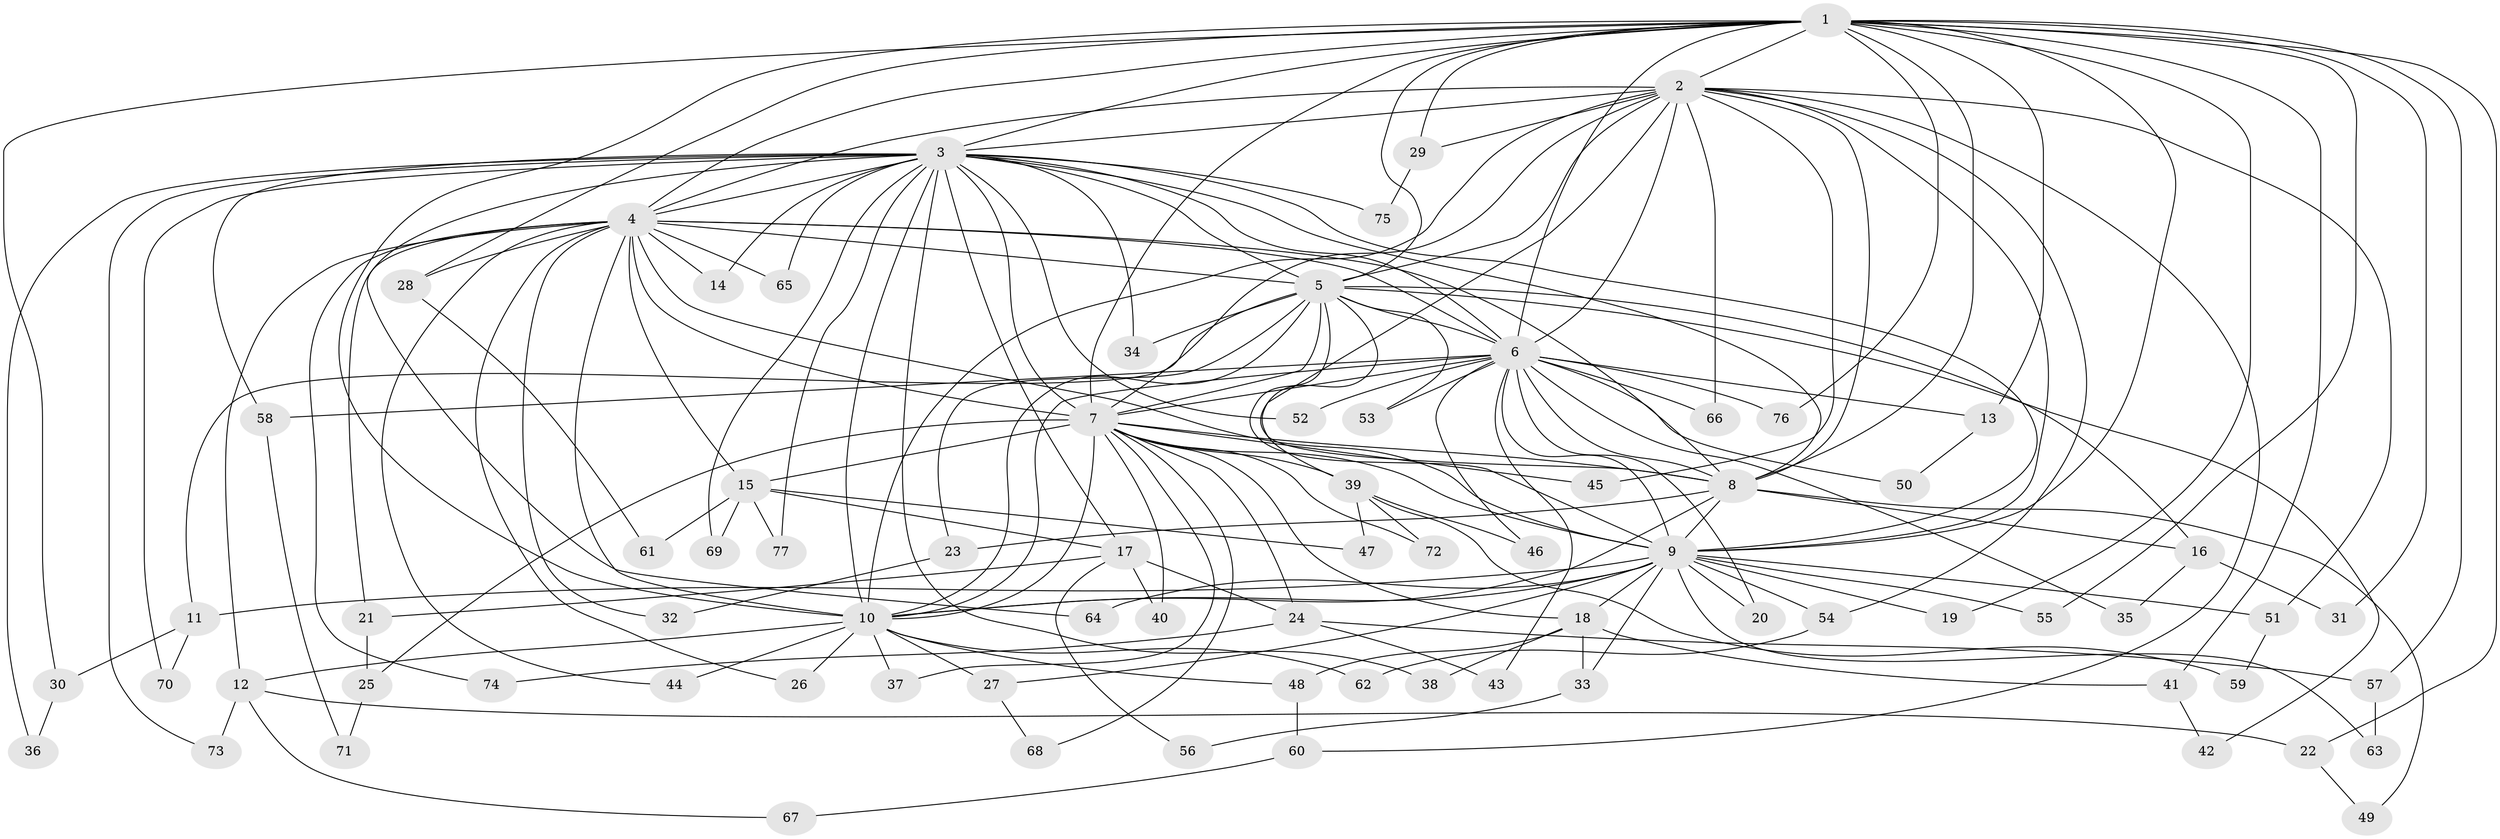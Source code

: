 // coarse degree distribution, {19: 0.017857142857142856, 28: 0.017857142857142856, 20: 0.017857142857142856, 14: 0.03571428571428571, 18: 0.017857142857142856, 17: 0.017857142857142856, 12: 0.017857142857142856, 16: 0.017857142857142856, 2: 0.5714285714285714, 11: 0.017857142857142856, 7: 0.017857142857142856, 4: 0.017857142857142856, 3: 0.17857142857142858, 5: 0.03571428571428571}
// Generated by graph-tools (version 1.1) at 2025/41/03/06/25 10:41:31]
// undirected, 77 vertices, 179 edges
graph export_dot {
graph [start="1"]
  node [color=gray90,style=filled];
  1;
  2;
  3;
  4;
  5;
  6;
  7;
  8;
  9;
  10;
  11;
  12;
  13;
  14;
  15;
  16;
  17;
  18;
  19;
  20;
  21;
  22;
  23;
  24;
  25;
  26;
  27;
  28;
  29;
  30;
  31;
  32;
  33;
  34;
  35;
  36;
  37;
  38;
  39;
  40;
  41;
  42;
  43;
  44;
  45;
  46;
  47;
  48;
  49;
  50;
  51;
  52;
  53;
  54;
  55;
  56;
  57;
  58;
  59;
  60;
  61;
  62;
  63;
  64;
  65;
  66;
  67;
  68;
  69;
  70;
  71;
  72;
  73;
  74;
  75;
  76;
  77;
  1 -- 2;
  1 -- 3;
  1 -- 4;
  1 -- 5;
  1 -- 6;
  1 -- 7;
  1 -- 8;
  1 -- 9;
  1 -- 10;
  1 -- 13;
  1 -- 19;
  1 -- 22;
  1 -- 28;
  1 -- 29;
  1 -- 30;
  1 -- 31;
  1 -- 41;
  1 -- 55;
  1 -- 57;
  1 -- 76;
  2 -- 3;
  2 -- 4;
  2 -- 5;
  2 -- 6;
  2 -- 7;
  2 -- 8;
  2 -- 9;
  2 -- 10;
  2 -- 29;
  2 -- 39;
  2 -- 45;
  2 -- 51;
  2 -- 54;
  2 -- 60;
  2 -- 66;
  3 -- 4;
  3 -- 5;
  3 -- 6;
  3 -- 7;
  3 -- 8;
  3 -- 9;
  3 -- 10;
  3 -- 14;
  3 -- 17;
  3 -- 34;
  3 -- 36;
  3 -- 38;
  3 -- 52;
  3 -- 58;
  3 -- 64;
  3 -- 65;
  3 -- 69;
  3 -- 70;
  3 -- 73;
  3 -- 75;
  3 -- 77;
  4 -- 5;
  4 -- 6;
  4 -- 7;
  4 -- 8;
  4 -- 9;
  4 -- 10;
  4 -- 12;
  4 -- 14;
  4 -- 15;
  4 -- 21;
  4 -- 26;
  4 -- 28;
  4 -- 32;
  4 -- 44;
  4 -- 65;
  4 -- 74;
  5 -- 6;
  5 -- 7;
  5 -- 8;
  5 -- 9;
  5 -- 10;
  5 -- 11;
  5 -- 16;
  5 -- 23;
  5 -- 34;
  5 -- 42;
  5 -- 53;
  6 -- 7;
  6 -- 8;
  6 -- 9;
  6 -- 10;
  6 -- 13;
  6 -- 20;
  6 -- 35;
  6 -- 43;
  6 -- 46;
  6 -- 50;
  6 -- 52;
  6 -- 53;
  6 -- 58;
  6 -- 66;
  6 -- 76;
  7 -- 8;
  7 -- 9;
  7 -- 10;
  7 -- 15;
  7 -- 18;
  7 -- 24;
  7 -- 25;
  7 -- 37;
  7 -- 39;
  7 -- 40;
  7 -- 45;
  7 -- 68;
  7 -- 72;
  8 -- 9;
  8 -- 10;
  8 -- 16;
  8 -- 23;
  8 -- 49;
  9 -- 10;
  9 -- 11;
  9 -- 18;
  9 -- 19;
  9 -- 20;
  9 -- 27;
  9 -- 33;
  9 -- 51;
  9 -- 54;
  9 -- 55;
  9 -- 63;
  9 -- 64;
  10 -- 12;
  10 -- 26;
  10 -- 27;
  10 -- 37;
  10 -- 44;
  10 -- 48;
  10 -- 62;
  11 -- 30;
  11 -- 70;
  12 -- 22;
  12 -- 67;
  12 -- 73;
  13 -- 50;
  15 -- 17;
  15 -- 47;
  15 -- 61;
  15 -- 69;
  15 -- 77;
  16 -- 31;
  16 -- 35;
  17 -- 21;
  17 -- 24;
  17 -- 40;
  17 -- 56;
  18 -- 33;
  18 -- 38;
  18 -- 41;
  18 -- 48;
  21 -- 25;
  22 -- 49;
  23 -- 32;
  24 -- 43;
  24 -- 57;
  24 -- 74;
  25 -- 71;
  27 -- 68;
  28 -- 61;
  29 -- 75;
  30 -- 36;
  33 -- 56;
  39 -- 46;
  39 -- 47;
  39 -- 59;
  39 -- 72;
  41 -- 42;
  48 -- 60;
  51 -- 59;
  54 -- 62;
  57 -- 63;
  58 -- 71;
  60 -- 67;
}
